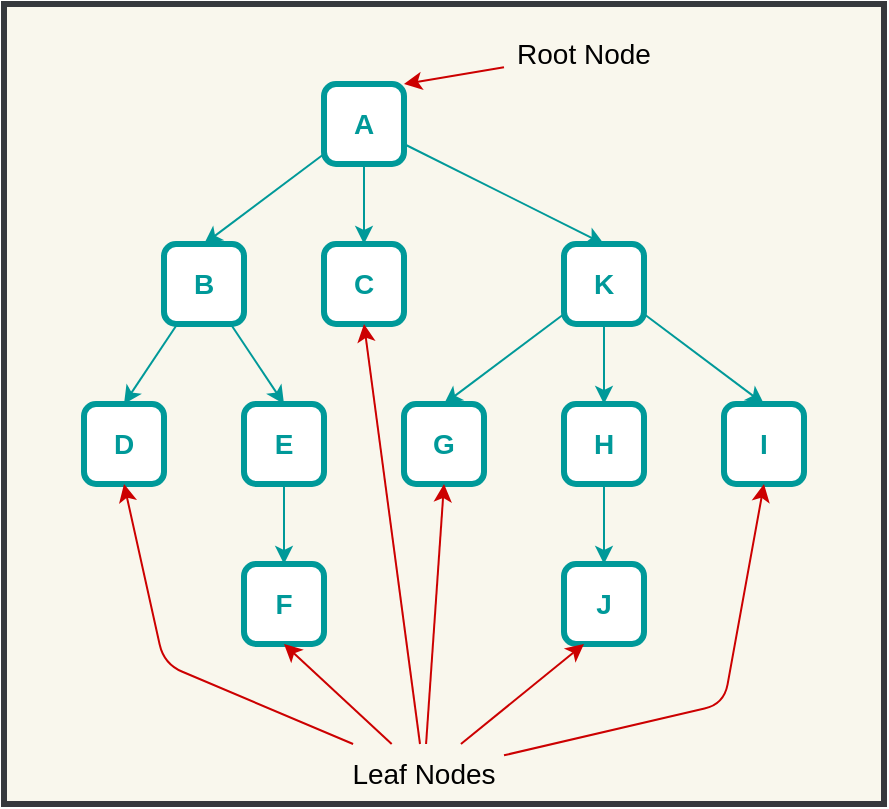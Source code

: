 <mxfile>
    <diagram id="A8MUL1LlIPZ9t3oT1bOq" name="Page-1">
        <mxGraphModel dx="649" dy="363" grid="1" gridSize="10" guides="1" tooltips="1" connect="1" arrows="1" fold="1" page="1" pageScale="1" pageWidth="827" pageHeight="1169" math="0" shadow="0">
            <root>
                <mxCell id="0"/>
                <mxCell id="1" parent="0"/>
                <mxCell id="26" value="" style="rounded=0;whiteSpace=wrap;html=1;shadow=0;labelBackgroundColor=none;labelBorderColor=none;fontSize=14;strokeColor=#36393d;strokeWidth=3;fillColor=#f9f7ed;" parent="1" vertex="1">
                    <mxGeometry x="120" y="40" width="440" height="400" as="geometry"/>
                </mxCell>
                <mxCell id="13" style="edgeStyle=none;html=1;entryX=0.5;entryY=0;entryDx=0;entryDy=0;fontSize=14;fontColor=#009999;strokeColor=#009999;shadow=0;sketch=0;labelBorderColor=none;" parent="1" source="2" target="3" edge="1">
                    <mxGeometry relative="1" as="geometry"/>
                </mxCell>
                <mxCell id="14" style="edgeStyle=none;html=1;entryX=0.5;entryY=0;entryDx=0;entryDy=0;fontSize=14;fontColor=#009999;strokeColor=#009999;shadow=0;sketch=0;labelBorderColor=none;" parent="1" source="2" target="4" edge="1">
                    <mxGeometry relative="1" as="geometry"/>
                </mxCell>
                <mxCell id="15" style="edgeStyle=none;html=1;entryX=0.5;entryY=0;entryDx=0;entryDy=0;fontSize=14;fontColor=#009999;strokeColor=#009999;shadow=0;sketch=0;labelBorderColor=none;" parent="1" source="2" target="5" edge="1">
                    <mxGeometry relative="1" as="geometry"/>
                </mxCell>
                <mxCell id="2" value="&lt;b&gt;&lt;font color=&quot;#009999&quot; style=&quot;font-size: 14px&quot;&gt;A&lt;/font&gt;&lt;/b&gt;" style="rounded=1;whiteSpace=wrap;html=1;fillColor=#FFFFFF;shadow=0;sketch=0;labelBorderColor=none;strokeWidth=3;strokeColor=#009999;" parent="1" vertex="1">
                    <mxGeometry x="280" y="80" width="40" height="40" as="geometry"/>
                </mxCell>
                <mxCell id="16" style="edgeStyle=none;html=1;entryX=0.5;entryY=0;entryDx=0;entryDy=0;fontSize=14;fontColor=#009999;strokeColor=#009999;shadow=0;sketch=0;labelBorderColor=none;" parent="1" source="3" target="6" edge="1">
                    <mxGeometry relative="1" as="geometry"/>
                </mxCell>
                <mxCell id="17" style="edgeStyle=none;html=1;entryX=0.5;entryY=0;entryDx=0;entryDy=0;fontSize=14;fontColor=#009999;strokeColor=#009999;shadow=0;sketch=0;labelBorderColor=none;" parent="1" source="3" target="7" edge="1">
                    <mxGeometry relative="1" as="geometry"/>
                </mxCell>
                <mxCell id="3" value="&lt;b&gt;&lt;font color=&quot;#009999&quot; style=&quot;font-size: 14px&quot;&gt;B&lt;/font&gt;&lt;/b&gt;" style="rounded=1;whiteSpace=wrap;html=1;fillColor=#FFFFFF;shadow=0;sketch=0;labelBorderColor=none;strokeWidth=3;strokeColor=#009999;" parent="1" vertex="1">
                    <mxGeometry x="200" y="160" width="40" height="40" as="geometry"/>
                </mxCell>
                <mxCell id="4" value="&lt;b&gt;&lt;font color=&quot;#009999&quot; style=&quot;font-size: 14px&quot;&gt;C&lt;/font&gt;&lt;/b&gt;" style="rounded=1;whiteSpace=wrap;html=1;fillColor=#FFFFFF;shadow=0;sketch=0;labelBorderColor=none;strokeWidth=3;strokeColor=#009999;" parent="1" vertex="1">
                    <mxGeometry x="280" y="160" width="40" height="40" as="geometry"/>
                </mxCell>
                <mxCell id="19" style="edgeStyle=none;html=1;entryX=0.5;entryY=0;entryDx=0;entryDy=0;fontSize=14;fontColor=#009999;strokeColor=#009999;shadow=0;sketch=0;labelBorderColor=none;" parent="1" source="5" target="9" edge="1">
                    <mxGeometry relative="1" as="geometry"/>
                </mxCell>
                <mxCell id="20" style="edgeStyle=none;html=1;entryX=0.5;entryY=0;entryDx=0;entryDy=0;fontSize=14;fontColor=#009999;strokeColor=#009999;shadow=0;sketch=0;labelBorderColor=none;" parent="1" source="5" target="10" edge="1">
                    <mxGeometry relative="1" as="geometry"/>
                </mxCell>
                <mxCell id="21" style="edgeStyle=none;html=1;entryX=0.5;entryY=0;entryDx=0;entryDy=0;fontSize=14;fontColor=#009999;strokeColor=#009999;shadow=0;sketch=0;labelBorderColor=none;" parent="1" source="5" target="11" edge="1">
                    <mxGeometry relative="1" as="geometry"/>
                </mxCell>
                <mxCell id="5" value="&lt;b&gt;&lt;font color=&quot;#009999&quot; style=&quot;font-size: 14px&quot;&gt;K&lt;/font&gt;&lt;/b&gt;" style="rounded=1;whiteSpace=wrap;html=1;fillColor=#FFFFFF;shadow=0;sketch=0;labelBorderColor=none;strokeWidth=3;strokeColor=#009999;" parent="1" vertex="1">
                    <mxGeometry x="400" y="160" width="40" height="40" as="geometry"/>
                </mxCell>
                <mxCell id="6" value="&lt;b&gt;&lt;font color=&quot;#009999&quot; style=&quot;font-size: 14px&quot;&gt;D&lt;/font&gt;&lt;/b&gt;" style="rounded=1;whiteSpace=wrap;html=1;fillColor=#FFFFFF;shadow=0;sketch=0;labelBorderColor=none;strokeWidth=3;strokeColor=#009999;" parent="1" vertex="1">
                    <mxGeometry x="160" y="240" width="40" height="40" as="geometry"/>
                </mxCell>
                <mxCell id="22" style="edgeStyle=none;html=1;entryX=0.5;entryY=0;entryDx=0;entryDy=0;fontSize=14;fontColor=#009999;strokeColor=#009999;shadow=0;sketch=0;labelBorderColor=none;" parent="1" source="7" target="8" edge="1">
                    <mxGeometry relative="1" as="geometry"/>
                </mxCell>
                <mxCell id="7" value="&lt;b&gt;&lt;font color=&quot;#009999&quot; style=&quot;font-size: 14px&quot;&gt;E&lt;/font&gt;&lt;/b&gt;" style="rounded=1;whiteSpace=wrap;html=1;fillColor=#FFFFFF;shadow=0;sketch=0;labelBorderColor=none;strokeWidth=3;strokeColor=#009999;" parent="1" vertex="1">
                    <mxGeometry x="240" y="240" width="40" height="40" as="geometry"/>
                </mxCell>
                <mxCell id="8" value="&lt;b&gt;&lt;font color=&quot;#009999&quot; style=&quot;font-size: 14px&quot;&gt;F&lt;/font&gt;&lt;/b&gt;" style="rounded=1;whiteSpace=wrap;html=1;fillColor=#FFFFFF;shadow=0;sketch=0;labelBorderColor=none;strokeWidth=3;strokeColor=#009999;" parent="1" vertex="1">
                    <mxGeometry x="240" y="320" width="40" height="40" as="geometry"/>
                </mxCell>
                <mxCell id="9" value="&lt;b&gt;&lt;font color=&quot;#009999&quot; style=&quot;font-size: 14px&quot;&gt;G&lt;/font&gt;&lt;/b&gt;" style="rounded=1;whiteSpace=wrap;html=1;fillColor=#FFFFFF;shadow=0;sketch=0;labelBorderColor=none;strokeWidth=3;strokeColor=#009999;" parent="1" vertex="1">
                    <mxGeometry x="320" y="240" width="40" height="40" as="geometry"/>
                </mxCell>
                <mxCell id="23" style="edgeStyle=none;html=1;entryX=0.5;entryY=0;entryDx=0;entryDy=0;fontSize=14;fontColor=#009999;strokeColor=#009999;shadow=0;sketch=0;labelBorderColor=none;" parent="1" source="10" target="12" edge="1">
                    <mxGeometry relative="1" as="geometry"/>
                </mxCell>
                <mxCell id="10" value="&lt;b&gt;&lt;font color=&quot;#009999&quot; style=&quot;font-size: 14px&quot;&gt;H&lt;/font&gt;&lt;/b&gt;" style="rounded=1;whiteSpace=wrap;html=1;fillColor=#FFFFFF;shadow=0;sketch=0;labelBorderColor=none;strokeWidth=3;strokeColor=#009999;" parent="1" vertex="1">
                    <mxGeometry x="400" y="240" width="40" height="40" as="geometry"/>
                </mxCell>
                <mxCell id="11" value="&lt;b&gt;&lt;font color=&quot;#009999&quot; style=&quot;font-size: 14px&quot;&gt;I&lt;/font&gt;&lt;/b&gt;" style="rounded=1;whiteSpace=wrap;html=1;fillColor=#FFFFFF;shadow=0;sketch=0;labelBorderColor=none;strokeWidth=3;strokeColor=#009999;" parent="1" vertex="1">
                    <mxGeometry x="480" y="240" width="40" height="40" as="geometry"/>
                </mxCell>
                <mxCell id="12" value="&lt;b&gt;&lt;font color=&quot;#009999&quot; style=&quot;font-size: 14px&quot;&gt;J&lt;/font&gt;&lt;/b&gt;" style="rounded=1;whiteSpace=wrap;html=1;fillColor=#FFFFFF;shadow=0;sketch=0;labelBorderColor=none;strokeWidth=3;strokeColor=#009999;" parent="1" vertex="1">
                    <mxGeometry x="400" y="320" width="40" height="40" as="geometry"/>
                </mxCell>
                <mxCell id="25" style="edgeStyle=none;html=1;entryX=1;entryY=0;entryDx=0;entryDy=0;fontSize=14;fontColor=#CC0000;strokeColor=#CC0000;shadow=0;sketch=0;labelBorderColor=none;" parent="1" source="24" target="2" edge="1">
                    <mxGeometry relative="1" as="geometry"/>
                </mxCell>
                <mxCell id="24" value="Root Node" style="text;html=1;strokeColor=none;fillColor=none;align=center;verticalAlign=middle;whiteSpace=wrap;rounded=0;labelBackgroundColor=none;fontSize=14;fontColor=#000000;labelBorderColor=none;" parent="1" vertex="1">
                    <mxGeometry x="370" y="50" width="80" height="30" as="geometry"/>
                </mxCell>
                <mxCell id="28" style="edgeStyle=none;sketch=0;html=1;entryX=0.5;entryY=1;entryDx=0;entryDy=0;shadow=0;labelBorderColor=none;fontSize=14;fontColor=#CC0000;strokeColor=#CC0000;" parent="1" source="27" target="9" edge="1">
                    <mxGeometry relative="1" as="geometry"/>
                </mxCell>
                <mxCell id="29" style="edgeStyle=none;sketch=0;html=1;entryX=0.25;entryY=1;entryDx=0;entryDy=0;shadow=0;labelBorderColor=none;fontSize=14;fontColor=#CC0000;strokeColor=#CC0000;" parent="1" source="27" target="12" edge="1">
                    <mxGeometry relative="1" as="geometry"/>
                </mxCell>
                <mxCell id="30" style="edgeStyle=none;sketch=0;html=1;entryX=0.5;entryY=1;entryDx=0;entryDy=0;shadow=0;labelBorderColor=none;fontSize=14;fontColor=#CC0000;strokeColor=#CC0000;" parent="1" source="27" target="11" edge="1">
                    <mxGeometry relative="1" as="geometry">
                        <Array as="points">
                            <mxPoint x="480" y="390"/>
                        </Array>
                    </mxGeometry>
                </mxCell>
                <mxCell id="31" style="edgeStyle=none;sketch=0;html=1;entryX=0.5;entryY=1;entryDx=0;entryDy=0;shadow=0;labelBorderColor=none;fontSize=14;fontColor=#CC0000;strokeColor=#CC0000;" parent="1" source="27" target="4" edge="1">
                    <mxGeometry relative="1" as="geometry"/>
                </mxCell>
                <mxCell id="32" style="edgeStyle=none;sketch=0;html=1;entryX=0.5;entryY=1;entryDx=0;entryDy=0;shadow=0;labelBorderColor=none;fontSize=14;fontColor=#CC0000;strokeColor=#CC0000;" parent="1" source="27" target="8" edge="1">
                    <mxGeometry relative="1" as="geometry"/>
                </mxCell>
                <mxCell id="33" style="edgeStyle=none;sketch=0;html=1;entryX=0.5;entryY=1;entryDx=0;entryDy=0;shadow=0;labelBorderColor=none;fontSize=14;fontColor=#CC0000;strokeColor=#CC0000;" parent="1" source="27" target="6" edge="1">
                    <mxGeometry relative="1" as="geometry">
                        <Array as="points">
                            <mxPoint x="200" y="370"/>
                        </Array>
                    </mxGeometry>
                </mxCell>
                <mxCell id="27" value="Leaf Nodes" style="text;html=1;strokeColor=none;fillColor=none;align=center;verticalAlign=middle;whiteSpace=wrap;rounded=0;labelBackgroundColor=none;fontSize=14;fontColor=#000000;labelBorderColor=none;" parent="1" vertex="1">
                    <mxGeometry x="290" y="410" width="80" height="30" as="geometry"/>
                </mxCell>
            </root>
        </mxGraphModel>
    </diagram>
</mxfile>